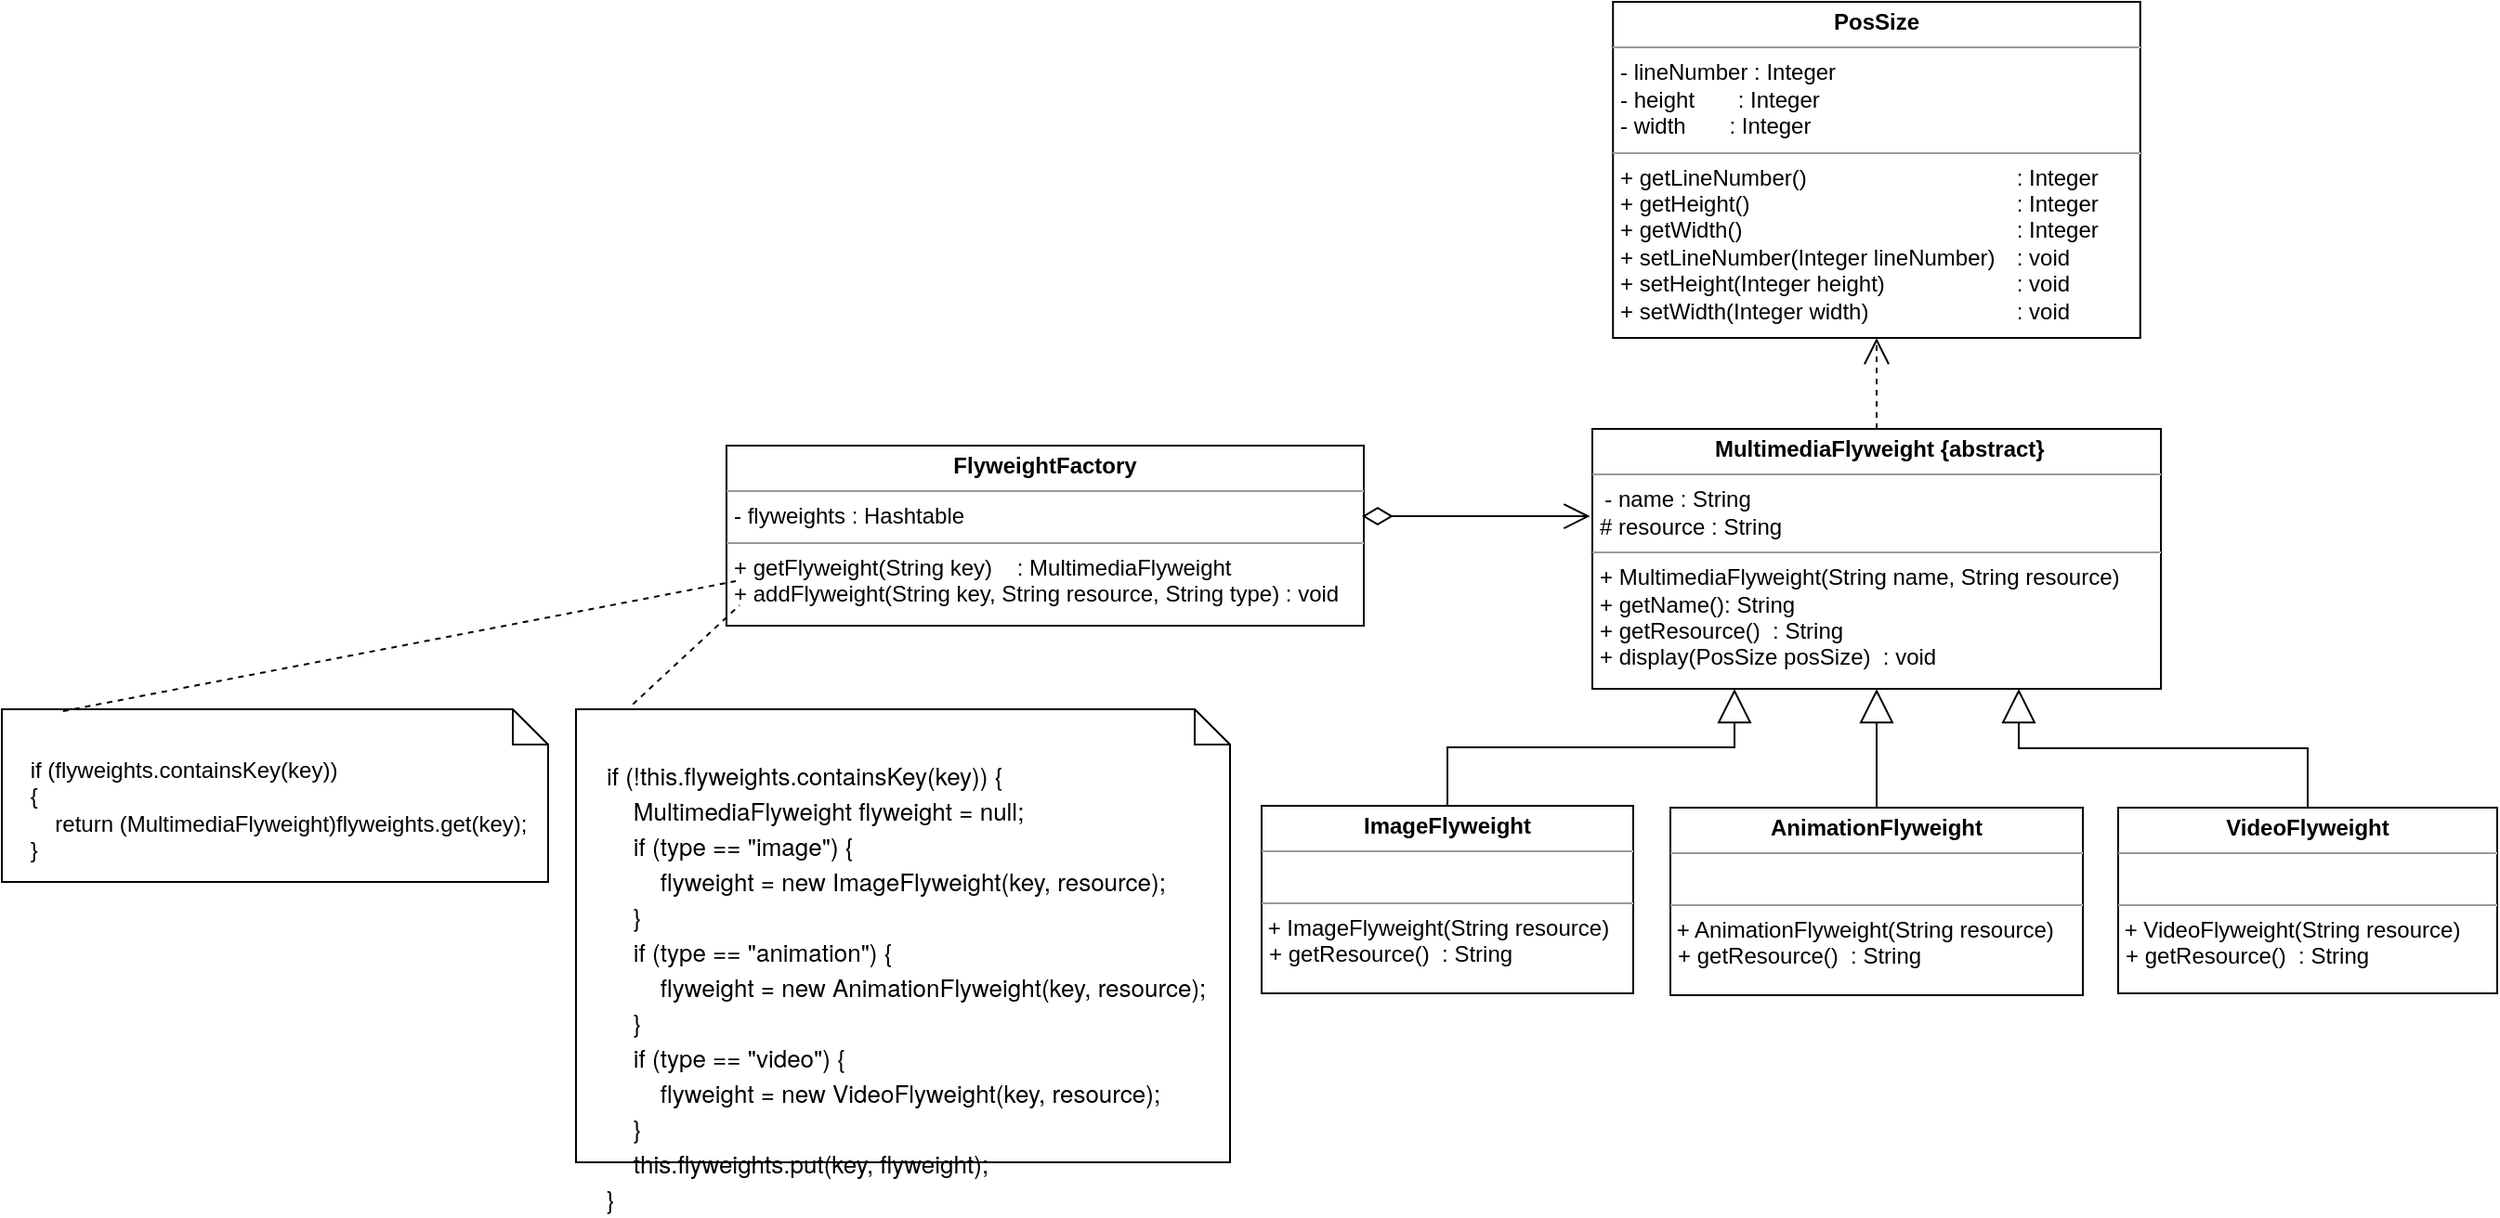 <mxfile version="19.0.3" type="device"><diagram id="C5RBs43oDa-KdzZeNtuy" name="Page-1"><mxGraphModel dx="2234" dy="743" grid="0" gridSize="10" guides="1" tooltips="1" connect="1" arrows="1" fold="1" page="0" pageScale="1" pageWidth="827" pageHeight="1169" math="0" shadow="0"><root><mxCell id="WIyWlLk6GJQsqaUBKTNV-0"/><mxCell id="WIyWlLk6GJQsqaUBKTNV-1" parent="WIyWlLk6GJQsqaUBKTNV-0"/><mxCell id="xCPn8IM1f6kf3XQ8NxPP-0" value="&lt;p style=&quot;margin:0px;margin-top:4px;text-align:center;&quot;&gt;&lt;b&gt;&amp;nbsp;MultimediaFlyweight {abstract}&lt;/b&gt;&lt;/p&gt;&lt;hr size=&quot;1&quot;&gt;&amp;nbsp; - name : String&lt;br&gt;&lt;p style=&quot;margin:0px;margin-left:4px;&quot;&gt;# resource : String&lt;/p&gt;&lt;hr size=&quot;1&quot;&gt;&lt;p style=&quot;margin:0px;margin-left:4px;&quot;&gt;+ MultimediaFlyweight(String name, String resource)&lt;/p&gt;&lt;p style=&quot;margin:0px;margin-left:4px;&quot;&gt;+ getName(): String&lt;/p&gt;&lt;p style=&quot;margin:0px;margin-left:4px;&quot;&gt;+ getResource() &lt;span style=&quot;&quot;&gt;&#9;&lt;/span&gt;&lt;span style=&quot;&quot;&gt;&#9;&lt;/span&gt;&lt;span style=&quot;&quot;&gt;&#9;&lt;/span&gt;&lt;span style=&quot;&quot;&gt;&#9;&lt;/span&gt;&amp;nbsp;: String&lt;/p&gt;&lt;p style=&quot;margin:0px;margin-left:4px;&quot;&gt;+ display(PosSize posSize) &lt;span style=&quot;&quot;&gt;&#9;&lt;/span&gt;&lt;span style=&quot;&quot;&gt;&#9;&lt;/span&gt;&amp;nbsp;: void&lt;/p&gt;" style="verticalAlign=top;align=left;overflow=fill;fontSize=12;fontFamily=Helvetica;html=1;" vertex="1" parent="WIyWlLk6GJQsqaUBKTNV-1"><mxGeometry x="332" y="286" width="306" height="140" as="geometry"/></mxCell><mxCell id="xCPn8IM1f6kf3XQ8NxPP-1" value="&lt;p style=&quot;margin:0px;margin-top:4px;text-align:center;&quot;&gt;&lt;b&gt;ImageFlyweight&lt;/b&gt;&lt;/p&gt;&lt;hr size=&quot;1&quot;&gt;&lt;p style=&quot;margin:0px;margin-left:4px;&quot;&gt;&lt;br&gt;&lt;/p&gt;&lt;hr size=&quot;1&quot;&gt;&amp;nbsp;+ ImageFlyweight(String resource)&lt;br&gt;&lt;p style=&quot;margin: 0px 0px 0px 4px;&quot;&gt;+ getResource()&amp;nbsp;&amp;nbsp;: String&lt;/p&gt;&lt;div&gt;&lt;br&gt;&lt;/div&gt;" style="verticalAlign=top;align=left;overflow=fill;fontSize=12;fontFamily=Helvetica;html=1;" vertex="1" parent="WIyWlLk6GJQsqaUBKTNV-1"><mxGeometry x="154" y="489" width="200" height="101" as="geometry"/></mxCell><mxCell id="xCPn8IM1f6kf3XQ8NxPP-2" value="&lt;p style=&quot;margin:0px;margin-top:4px;text-align:center;&quot;&gt;&lt;b&gt;AnimationFlyweight&lt;/b&gt;&lt;/p&gt;&lt;hr size=&quot;1&quot;&gt;&lt;p style=&quot;margin:0px;margin-left:4px;&quot;&gt;&lt;br&gt;&lt;/p&gt;&lt;hr size=&quot;1&quot;&gt;&amp;nbsp;+ AnimationFlyweight(String resource)&lt;br&gt;&lt;p style=&quot;margin: 0px 0px 0px 4px;&quot;&gt;+ getResource()&amp;nbsp;&amp;nbsp;: String&lt;/p&gt;&lt;div&gt;&lt;br&gt;&lt;/div&gt;" style="verticalAlign=top;align=left;overflow=fill;fontSize=12;fontFamily=Helvetica;html=1;" vertex="1" parent="WIyWlLk6GJQsqaUBKTNV-1"><mxGeometry x="374" y="490" width="222" height="101" as="geometry"/></mxCell><mxCell id="xCPn8IM1f6kf3XQ8NxPP-3" value="&lt;p style=&quot;margin:0px;margin-top:4px;text-align:center;&quot;&gt;&lt;b&gt;VideoFlyweight&lt;/b&gt;&lt;/p&gt;&lt;hr size=&quot;1&quot;&gt;&lt;p style=&quot;margin:0px;margin-left:4px;&quot;&gt;&lt;br&gt;&lt;/p&gt;&lt;hr size=&quot;1&quot;&gt;&amp;nbsp;+ VideoFlyweight(String resource)&lt;br&gt;&lt;p style=&quot;margin: 0px 0px 0px 4px;&quot;&gt;+ getResource()&amp;nbsp;&amp;nbsp;: String&lt;/p&gt;&lt;div&gt;&lt;br&gt;&lt;/div&gt;" style="verticalAlign=top;align=left;overflow=fill;fontSize=12;fontFamily=Helvetica;html=1;" vertex="1" parent="WIyWlLk6GJQsqaUBKTNV-1"><mxGeometry x="615" y="490" width="204" height="100" as="geometry"/></mxCell><mxCell id="xCPn8IM1f6kf3XQ8NxPP-4" value="" style="endArrow=block;endSize=16;endFill=0;html=1;rounded=0;exitX=0.5;exitY=0;exitDx=0;exitDy=0;entryX=0.5;entryY=1;entryDx=0;entryDy=0;" edge="1" parent="WIyWlLk6GJQsqaUBKTNV-1" source="xCPn8IM1f6kf3XQ8NxPP-2" target="xCPn8IM1f6kf3XQ8NxPP-0"><mxGeometry width="160" relative="1" as="geometry"><mxPoint x="186" y="702" as="sourcePoint"/><mxPoint x="346" y="702" as="targetPoint"/></mxGeometry></mxCell><mxCell id="xCPn8IM1f6kf3XQ8NxPP-5" value="" style="endArrow=block;endSize=16;endFill=0;html=1;rounded=0;exitX=0.5;exitY=0;exitDx=0;exitDy=0;entryX=0.25;entryY=1;entryDx=0;entryDy=0;edgeStyle=orthogonalEdgeStyle;" edge="1" parent="WIyWlLk6GJQsqaUBKTNV-1" source="xCPn8IM1f6kf3XQ8NxPP-1" target="xCPn8IM1f6kf3XQ8NxPP-0"><mxGeometry width="160" relative="1" as="geometry"><mxPoint x="178" y="660" as="sourcePoint"/><mxPoint x="338" y="660" as="targetPoint"/></mxGeometry></mxCell><mxCell id="xCPn8IM1f6kf3XQ8NxPP-6" value="" style="endArrow=block;endSize=16;endFill=0;html=1;rounded=0;exitX=0.5;exitY=0;exitDx=0;exitDy=0;entryX=0.75;entryY=1;entryDx=0;entryDy=0;edgeStyle=orthogonalEdgeStyle;" edge="1" parent="WIyWlLk6GJQsqaUBKTNV-1" source="xCPn8IM1f6kf3XQ8NxPP-3" target="xCPn8IM1f6kf3XQ8NxPP-0"><mxGeometry width="160" relative="1" as="geometry"><mxPoint x="606" y="410" as="sourcePoint"/><mxPoint x="766" y="410" as="targetPoint"/></mxGeometry></mxCell><mxCell id="xCPn8IM1f6kf3XQ8NxPP-7" value="&lt;p style=&quot;margin:0px;margin-top:4px;text-align:center;&quot;&gt;&lt;b&gt;FlyweightFactory&lt;/b&gt;&lt;/p&gt;&lt;hr size=&quot;1&quot;&gt;&lt;p style=&quot;margin:0px;margin-left:4px;&quot;&gt;- flyweights : Hashtable&lt;/p&gt;&lt;hr size=&quot;1&quot;&gt;&lt;p style=&quot;margin:0px;margin-left:4px;&quot;&gt;+ getFlyweight(String key)&amp;nbsp; &amp;nbsp; : MultimediaFlyweight&lt;/p&gt;&lt;p style=&quot;margin:0px;margin-left:4px;&quot;&gt;+ addFlyweight(String key, String resource, String type) : void&lt;/p&gt;" style="verticalAlign=top;align=left;overflow=fill;fontSize=12;fontFamily=Helvetica;html=1;" vertex="1" parent="WIyWlLk6GJQsqaUBKTNV-1"><mxGeometry x="-134" y="295" width="343" height="97" as="geometry"/></mxCell><mxCell id="xCPn8IM1f6kf3XQ8NxPP-8" value="&lt;p style=&quot;margin: 0px; font-variant-numeric: normal; font-variant-east-asian: normal; font-stretch: normal; font-size: 13px; line-height: normal; font-family: &amp;quot;Helvetica Neue&amp;quot;;&quot; class=&quot;p1&quot;&gt;&amp;nbsp; &amp;nbsp; if (!this.flyweights.containsKey(key)) {&lt;/p&gt;&lt;p style=&quot;margin: 0px; font-variant-numeric: normal; font-variant-east-asian: normal; font-stretch: normal; font-size: 13px; line-height: normal; font-family: &amp;quot;Helvetica Neue&amp;quot;;&quot; class=&quot;p1&quot;&gt;&lt;span class=&quot;Apple-converted-space&quot;&gt;&amp;nbsp; &amp;nbsp; &amp;nbsp; &amp;nbsp;&amp;nbsp;&lt;/span&gt;MultimediaFlyweight flyweight = null;&lt;/p&gt;&lt;p style=&quot;margin: 0px; font-variant-numeric: normal; font-variant-east-asian: normal; font-stretch: normal; font-size: 13px; line-height: normal; font-family: &amp;quot;Helvetica Neue&amp;quot;;&quot; class=&quot;p1&quot;&gt;&lt;span class=&quot;Apple-converted-space&quot;&gt;&amp;nbsp; &amp;nbsp; &amp;nbsp; &amp;nbsp;&amp;nbsp;&lt;/span&gt;if (type == &quot;image&quot;) {&lt;/p&gt;&lt;p style=&quot;margin: 0px; font-variant-numeric: normal; font-variant-east-asian: normal; font-stretch: normal; font-size: 13px; line-height: normal; font-family: &amp;quot;Helvetica Neue&amp;quot;;&quot; class=&quot;p1&quot;&gt;&lt;span class=&quot;Apple-converted-space&quot;&gt;&amp;nbsp; &amp;nbsp; &amp;nbsp; &amp;nbsp; &amp;nbsp; &amp;nbsp;&amp;nbsp;&lt;/span&gt;flyweight = new ImageFlyweight(key, resource);&lt;/p&gt;&lt;p style=&quot;margin: 0px; font-variant-numeric: normal; font-variant-east-asian: normal; font-stretch: normal; font-size: 13px; line-height: normal; font-family: &amp;quot;Helvetica Neue&amp;quot;;&quot; class=&quot;p1&quot;&gt;&lt;span class=&quot;Apple-converted-space&quot;&gt;&amp;nbsp; &amp;nbsp; &amp;nbsp; &amp;nbsp;&amp;nbsp;&lt;/span&gt;}&lt;/p&gt;&lt;p style=&quot;margin: 0px; font-variant-numeric: normal; font-variant-east-asian: normal; font-stretch: normal; font-size: 13px; line-height: normal; font-family: &amp;quot;Helvetica Neue&amp;quot;;&quot; class=&quot;p1&quot;&gt;&lt;span class=&quot;Apple-converted-space&quot;&gt;&amp;nbsp; &amp;nbsp; &amp;nbsp; &amp;nbsp;&amp;nbsp;&lt;/span&gt;if (type == &quot;animation&quot;) {&lt;/p&gt;&lt;p style=&quot;margin: 0px; font-variant-numeric: normal; font-variant-east-asian: normal; font-stretch: normal; font-size: 13px; line-height: normal; font-family: &amp;quot;Helvetica Neue&amp;quot;;&quot; class=&quot;p1&quot;&gt;&lt;span class=&quot;Apple-converted-space&quot;&gt;&amp;nbsp; &amp;nbsp; &amp;nbsp; &amp;nbsp; &amp;nbsp; &amp;nbsp;&amp;nbsp;&lt;/span&gt;flyweight = new AnimationFlyweight(key, resource);&lt;/p&gt;&lt;p style=&quot;margin: 0px; font-variant-numeric: normal; font-variant-east-asian: normal; font-stretch: normal; font-size: 13px; line-height: normal; font-family: &amp;quot;Helvetica Neue&amp;quot;;&quot; class=&quot;p1&quot;&gt;&lt;span class=&quot;Apple-converted-space&quot;&gt;&amp;nbsp; &amp;nbsp; &amp;nbsp; &amp;nbsp;&amp;nbsp;&lt;/span&gt;}&lt;/p&gt;&lt;p style=&quot;margin: 0px; font-variant-numeric: normal; font-variant-east-asian: normal; font-stretch: normal; font-size: 13px; line-height: normal; font-family: &amp;quot;Helvetica Neue&amp;quot;;&quot; class=&quot;p1&quot;&gt;&lt;span class=&quot;Apple-converted-space&quot;&gt;&amp;nbsp; &amp;nbsp; &amp;nbsp; &amp;nbsp;&amp;nbsp;&lt;/span&gt;if (type == &quot;video&quot;) {&lt;/p&gt;&lt;p style=&quot;margin: 0px; font-variant-numeric: normal; font-variant-east-asian: normal; font-stretch: normal; font-size: 13px; line-height: normal; font-family: &amp;quot;Helvetica Neue&amp;quot;;&quot; class=&quot;p1&quot;&gt;&lt;span class=&quot;Apple-converted-space&quot;&gt;&amp;nbsp; &amp;nbsp; &amp;nbsp; &amp;nbsp; &amp;nbsp; &amp;nbsp;&amp;nbsp;&lt;/span&gt;flyweight = new VideoFlyweight(key, resource);&lt;/p&gt;&lt;p style=&quot;margin: 0px; font-variant-numeric: normal; font-variant-east-asian: normal; font-stretch: normal; font-size: 13px; line-height: normal; font-family: &amp;quot;Helvetica Neue&amp;quot;;&quot; class=&quot;p1&quot;&gt;&lt;span class=&quot;Apple-converted-space&quot;&gt;&amp;nbsp; &amp;nbsp; &amp;nbsp; &amp;nbsp;&amp;nbsp;&lt;/span&gt;}&lt;/p&gt;&lt;p style=&quot;margin: 0px; font-variant-numeric: normal; font-variant-east-asian: normal; font-stretch: normal; font-size: 13px; line-height: normal; font-family: &amp;quot;Helvetica Neue&amp;quot;;&quot; class=&quot;p1&quot;&gt;&lt;span class=&quot;Apple-converted-space&quot;&gt;&amp;nbsp; &amp;nbsp; &amp;nbsp; &amp;nbsp;&amp;nbsp;&lt;/span&gt;this.flyweights.put(key, flyweight);&lt;/p&gt;&lt;p style=&quot;margin: 0px; font-variant-numeric: normal; font-variant-east-asian: normal; font-stretch: normal; font-size: 13px; line-height: normal; font-family: &amp;quot;Helvetica Neue&amp;quot;;&quot; class=&quot;p1&quot;&gt;&amp;nbsp; &amp;nbsp; }&lt;/p&gt;" style="shape=note2;boundedLbl=1;whiteSpace=wrap;html=1;size=19;verticalAlign=top;align=left;" vertex="1" parent="WIyWlLk6GJQsqaUBKTNV-1"><mxGeometry x="-215" y="437" width="352" height="244" as="geometry"/></mxCell><mxCell id="xCPn8IM1f6kf3XQ8NxPP-10" value="" style="endArrow=open;html=1;endSize=12;startArrow=diamondThin;startSize=14;startFill=0;edgeStyle=orthogonalEdgeStyle;rounded=0;exitX=0.997;exitY=0.392;exitDx=0;exitDy=0;exitPerimeter=0;entryX=-0.004;entryY=0.336;entryDx=0;entryDy=0;entryPerimeter=0;" edge="1" parent="WIyWlLk6GJQsqaUBKTNV-1" source="xCPn8IM1f6kf3XQ8NxPP-7" target="xCPn8IM1f6kf3XQ8NxPP-0"><mxGeometry relative="1" as="geometry"><mxPoint x="232" y="283" as="sourcePoint"/><mxPoint x="313" y="338" as="targetPoint"/></mxGeometry></mxCell><mxCell id="xCPn8IM1f6kf3XQ8NxPP-13" value="&amp;nbsp; &amp;nbsp; if (flyweights.containsKey(key))&lt;br&gt;&amp;nbsp; &amp;nbsp; {&lt;br&gt;&amp;nbsp; &amp;nbsp; &amp;nbsp; &amp;nbsp; return (MultimediaFlyweight)flyweights.get(key);&lt;br&gt;&amp;nbsp; &amp;nbsp; }" style="shape=note2;boundedLbl=1;whiteSpace=wrap;html=1;size=19;verticalAlign=top;align=left;" vertex="1" parent="WIyWlLk6GJQsqaUBKTNV-1"><mxGeometry x="-524" y="437" width="294" height="93" as="geometry"/></mxCell><mxCell id="xCPn8IM1f6kf3XQ8NxPP-14" value="" style="endArrow=none;html=1;rounded=0;exitX=0.112;exitY=0.011;exitDx=0;exitDy=0;exitPerimeter=0;dashed=1;" edge="1" parent="WIyWlLk6GJQsqaUBKTNV-1" source="xCPn8IM1f6kf3XQ8NxPP-13"><mxGeometry relative="1" as="geometry"><mxPoint x="-149" y="718" as="sourcePoint"/><mxPoint x="-129" y="368" as="targetPoint"/></mxGeometry></mxCell><mxCell id="xCPn8IM1f6kf3XQ8NxPP-17" value="" style="endArrow=none;html=1;rounded=0;dashed=1;exitX=0.087;exitY=-0.011;exitDx=0;exitDy=0;exitPerimeter=0;" edge="1" parent="WIyWlLk6GJQsqaUBKTNV-1" source="xCPn8IM1f6kf3XQ8NxPP-8"><mxGeometry relative="1" as="geometry"><mxPoint x="51" y="452" as="sourcePoint"/><mxPoint x="-127" y="381" as="targetPoint"/></mxGeometry></mxCell><mxCell id="xCPn8IM1f6kf3XQ8NxPP-20" value="&lt;p style=&quot;margin:0px;margin-top:4px;text-align:center;&quot;&gt;&lt;b&gt;PosSize&lt;/b&gt;&lt;/p&gt;&lt;hr size=&quot;1&quot;&gt;&lt;p style=&quot;margin:0px;margin-left:4px;&quot;&gt;- lineNumber : Integer&lt;/p&gt;&lt;p style=&quot;margin:0px;margin-left:4px;&quot;&gt;- height &lt;span style=&quot;&quot;&gt;&#9;&lt;/span&gt;&amp;nbsp; &amp;nbsp; &amp;nbsp; : Integer&lt;/p&gt;&lt;p style=&quot;margin:0px;margin-left:4px;&quot;&gt;- width &lt;span style=&quot;&quot;&gt;&#9;&lt;/span&gt;&amp;nbsp; &amp;nbsp; &amp;nbsp; : Integer&lt;/p&gt;&lt;hr size=&quot;1&quot;&gt;&lt;p style=&quot;margin:0px;margin-left:4px;&quot;&gt;&lt;span style=&quot;background-color: initial;&quot;&gt;+ getLineNumber() &lt;/span&gt;&lt;span style=&quot;background-color: initial;&quot;&gt;&#9;&lt;/span&gt;&lt;span style=&quot;background-color: initial;&quot;&gt;&#9;&lt;/span&gt;&lt;span style=&quot;background-color: initial;&quot;&gt;&#9;&lt;/span&gt;&lt;span style=&quot;background-color: initial;&quot;&gt;&amp;nbsp; &lt;span style=&quot;white-space: pre;&quot;&gt;&#9;&lt;/span&gt;&lt;span style=&quot;white-space: pre;&quot;&gt;&#9;&lt;span style=&quot;white-space: pre;&quot;&gt;&#9;&lt;/span&gt;&lt;span style=&quot;white-space: pre;&quot;&gt;&#9;&lt;/span&gt;&lt;/span&gt;: Integer&lt;/span&gt;&lt;br&gt;&lt;/p&gt;&lt;p style=&quot;margin:0px;margin-left:4px;&quot;&gt;+ getHeight() &lt;span style=&quot;&quot;&gt;&#9;&lt;/span&gt;&lt;span style=&quot;&quot;&gt;&#9;&lt;/span&gt;&lt;span style=&quot;&quot;&gt;&#9;&lt;/span&gt;&lt;span style=&quot;&quot;&gt;&#9;&lt;/span&gt;&amp;nbsp; &lt;span style=&quot;white-space: pre;&quot;&gt;&#9;&lt;/span&gt;&lt;span style=&quot;white-space: pre;&quot;&gt;&#9;&lt;/span&gt;&lt;span style=&quot;white-space: pre;&quot;&gt;&#9;&lt;span style=&quot;white-space: pre;&quot;&gt;&#9;&lt;/span&gt;&lt;span style=&quot;white-space: pre;&quot;&gt;&#9;&lt;/span&gt;&lt;/span&gt;: Integer&lt;/p&gt;&lt;p style=&quot;margin:0px;margin-left:4px;&quot;&gt;+ getWidth() &lt;span style=&quot;&quot;&gt;&#9;&lt;/span&gt;&lt;span style=&quot;&quot;&gt;&#9;&lt;/span&gt;&lt;span style=&quot;&quot;&gt;&#9;&lt;/span&gt;&lt;span style=&quot;&quot;&gt;&#9;&lt;/span&gt;&amp;nbsp; &lt;span style=&quot;white-space: pre;&quot;&gt;&#9;&lt;/span&gt;&lt;span style=&quot;white-space: pre;&quot;&gt;&#9;&lt;/span&gt;&lt;span style=&quot;white-space: pre;&quot;&gt;&#9;&lt;/span&gt;&lt;span style=&quot;white-space: pre;&quot;&gt;&#9;&lt;span style=&quot;white-space: pre;&quot;&gt;&#9;&lt;/span&gt;&lt;span style=&quot;white-space: pre;&quot;&gt;&#9;&lt;/span&gt;&lt;/span&gt;: Integer&lt;/p&gt;&lt;p style=&quot;margin:0px;margin-left:4px;&quot;&gt;+ setLineNumber(Integer lineNumber)&amp;nbsp; &lt;span style=&quot;white-space: pre;&quot;&gt;&#9;&lt;/span&gt;: void&lt;/p&gt;&lt;p style=&quot;margin:0px;margin-left:4px;&quot;&gt;+ setHeight(Integer height)&amp;nbsp; &lt;span style=&quot;white-space: pre;&quot;&gt;&#9;&lt;/span&gt;&lt;span style=&quot;white-space: pre;&quot;&gt;&#9;&lt;/span&gt;&lt;span style=&quot;white-space: pre;&quot;&gt;&#9;&lt;/span&gt;: void&lt;br&gt;&lt;/p&gt;&lt;p style=&quot;margin:0px;margin-left:4px;&quot;&gt;+ setWidth(Integer width)&amp;nbsp; &lt;span style=&quot;white-space: pre;&quot;&gt;&#9;&lt;/span&gt;&lt;span style=&quot;white-space: pre;&quot;&gt;&#9;&lt;/span&gt;&lt;span style=&quot;white-space: pre;&quot;&gt;&#9;&lt;/span&gt;: void&lt;br&gt;&lt;/p&gt;" style="verticalAlign=top;align=left;overflow=fill;fontSize=12;fontFamily=Helvetica;html=1;" vertex="1" parent="WIyWlLk6GJQsqaUBKTNV-1"><mxGeometry x="343.12" y="56" width="283.75" height="181" as="geometry"/></mxCell><mxCell id="xCPn8IM1f6kf3XQ8NxPP-21" value="" style="endArrow=open;endSize=12;dashed=1;html=1;rounded=0;exitX=0.5;exitY=0;exitDx=0;exitDy=0;entryX=0.5;entryY=1;entryDx=0;entryDy=0;" edge="1" parent="WIyWlLk6GJQsqaUBKTNV-1" source="xCPn8IM1f6kf3XQ8NxPP-0" target="xCPn8IM1f6kf3XQ8NxPP-20"><mxGeometry width="160" relative="1" as="geometry"><mxPoint x="660" y="333" as="sourcePoint"/><mxPoint x="820" y="333" as="targetPoint"/></mxGeometry></mxCell></root></mxGraphModel></diagram></mxfile>